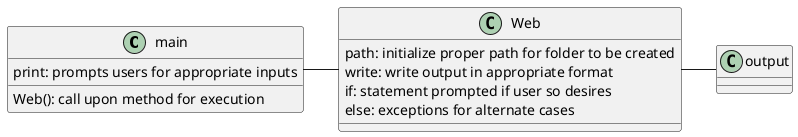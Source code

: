 @startuml

class main{
print: prompts users for appropriate inputs
Web(): call upon method for execution
}

class Web{
path: initialize proper path for folder to be created
write: write output in appropriate format
if: statement prompted if user so desires
else: exceptions for alternate cases
}

main - Web
Web - output


@enduml